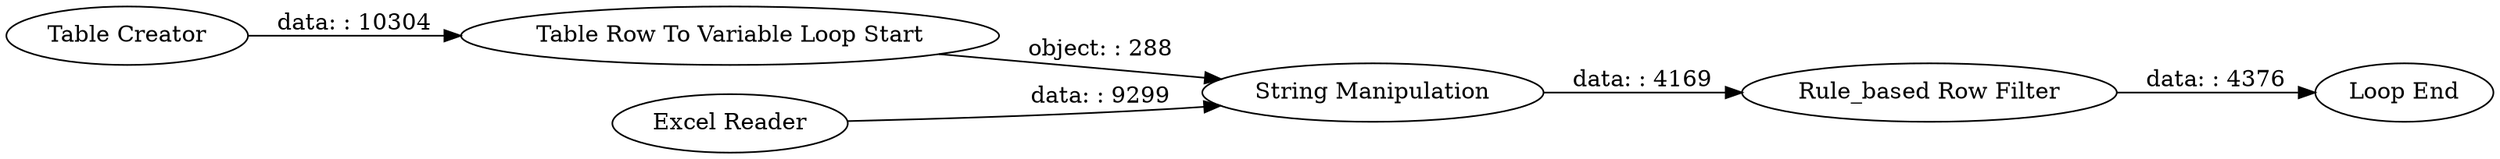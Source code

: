digraph {
	"365185016432515768_294" [label="Table Creator"]
	"365185016432515768_299" [label="Loop End"]
	"365185016432515768_298" [label="Rule_based Row Filter"]
	"365185016432515768_293" [label="Excel Reader"]
	"365185016432515768_296" [label="Table Row To Variable Loop Start"]
	"365185016432515768_297" [label="String Manipulation"]
	"365185016432515768_293" -> "365185016432515768_297" [label="data: : 9299"]
	"365185016432515768_294" -> "365185016432515768_296" [label="data: : 10304"]
	"365185016432515768_298" -> "365185016432515768_299" [label="data: : 4376"]
	"365185016432515768_297" -> "365185016432515768_298" [label="data: : 4169"]
	"365185016432515768_296" -> "365185016432515768_297" [label="object: : 288"]
	rankdir=LR
}
